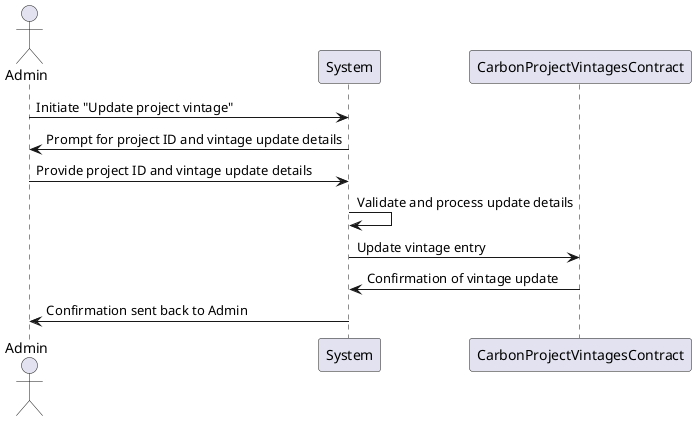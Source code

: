 @startuml
actor Admin as A
participant System as S
participant CarbonProjectVintagesContract as V

A -> S: Initiate "Update project vintage"
S -> A: Prompt for project ID and vintage update details
A -> S: Provide project ID and vintage update details
S -> S: Validate and process update details
S -> V: Update vintage entry
V -> S: Confirmation of vintage update
S -> A: Confirmation sent back to Admin
@enduml
